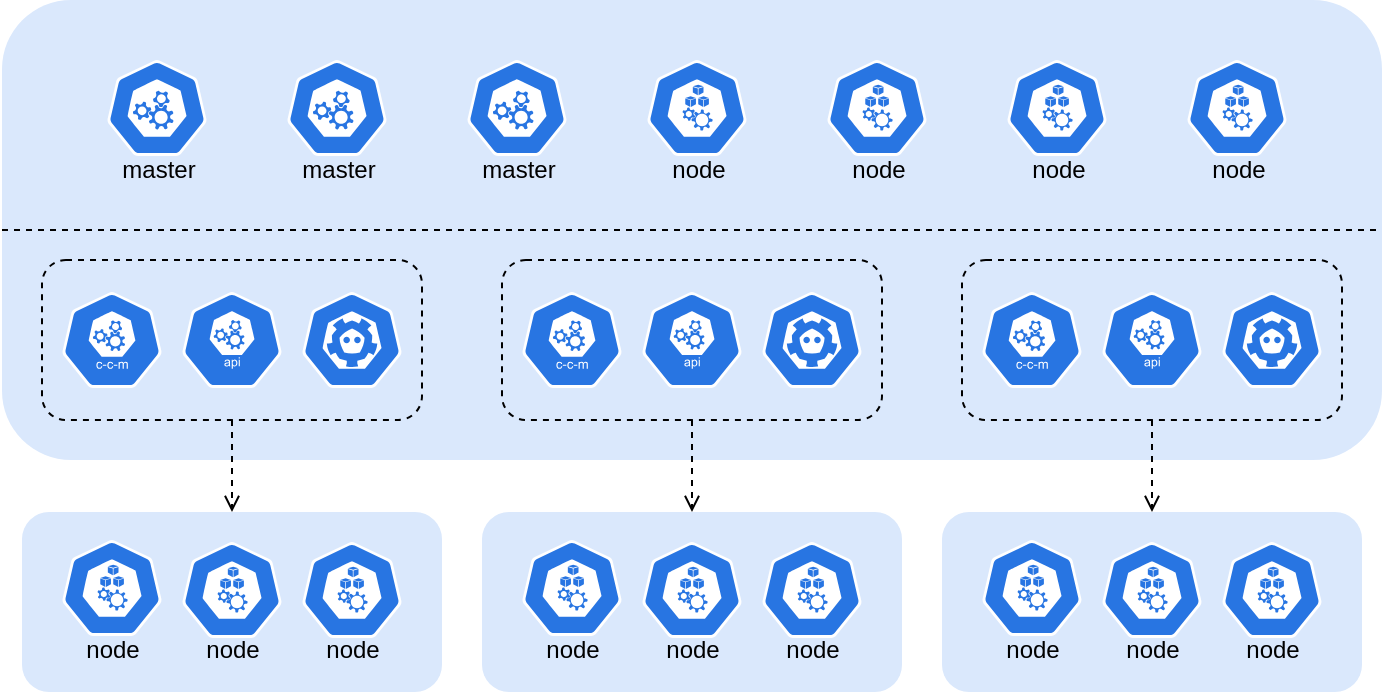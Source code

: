 <mxfile version="21.0.6" type="device" pages="2"><diagram name="第 1 页" id="hVSBee-_l82VN5Wk8eLR"><mxGraphModel dx="1434" dy="747" grid="1" gridSize="10" guides="1" tooltips="1" connect="1" arrows="1" fold="1" page="1" pageScale="1" pageWidth="827" pageHeight="1169" math="0" shadow="0"><root><mxCell id="0"/><mxCell id="1" parent="0"/><mxCell id="Z9snCiRx8MHuGDRS5mSC-1" value="" style="rounded=1;whiteSpace=wrap;html=1;fontSize=16;fillColor=#dae8fc;strokeColor=none;" vertex="1" parent="1"><mxGeometry x="130" y="160" width="690" height="230" as="geometry"/></mxCell><mxCell id="Z9snCiRx8MHuGDRS5mSC-2" value="" style="rounded=1;whiteSpace=wrap;html=1;fontSize=16;fillColor=#dae8fc;strokeColor=none;" vertex="1" parent="1"><mxGeometry x="140" y="416" width="210" height="90" as="geometry"/></mxCell><mxCell id="Z9snCiRx8MHuGDRS5mSC-3" value="" style="sketch=0;html=1;dashed=0;whitespace=wrap;fillColor=#2875E2;strokeColor=#ffffff;points=[[0.005,0.63,0],[0.1,0.2,0],[0.9,0.2,0],[0.5,0,0],[0.995,0.63,0],[0.72,0.99,0],[0.5,1,0],[0.28,0.99,0]];verticalLabelPosition=bottom;align=center;verticalAlign=top;shape=mxgraph.kubernetes.icon;prIcon=node" vertex="1" parent="1"><mxGeometry x="160" y="430" width="50" height="48" as="geometry"/></mxCell><mxCell id="Z9snCiRx8MHuGDRS5mSC-4" value="" style="sketch=0;html=1;dashed=0;whitespace=wrap;fillColor=#2875E2;strokeColor=#ffffff;points=[[0.005,0.63,0],[0.1,0.2,0],[0.9,0.2,0],[0.5,0,0],[0.995,0.63,0],[0.72,0.99,0],[0.5,1,0],[0.28,0.99,0]];verticalLabelPosition=bottom;align=center;verticalAlign=top;shape=mxgraph.kubernetes.icon;prIcon=node" vertex="1" parent="1"><mxGeometry x="220" y="431" width="50" height="48" as="geometry"/></mxCell><mxCell id="Z9snCiRx8MHuGDRS5mSC-5" value="" style="sketch=0;html=1;dashed=0;whitespace=wrap;fillColor=#2875E2;strokeColor=#ffffff;points=[[0.005,0.63,0],[0.1,0.2,0],[0.9,0.2,0],[0.5,0,0],[0.995,0.63,0],[0.72,0.99,0],[0.5,1,0],[0.28,0.99,0]];verticalLabelPosition=bottom;align=center;verticalAlign=top;shape=mxgraph.kubernetes.icon;prIcon=node" vertex="1" parent="1"><mxGeometry x="280" y="431" width="50" height="48" as="geometry"/></mxCell><mxCell id="Z9snCiRx8MHuGDRS5mSC-6" value="node" style="text;html=1;align=center;verticalAlign=middle;resizable=0;points=[];autosize=1;strokeColor=none;fillColor=none;" vertex="1" parent="1"><mxGeometry x="160" y="470" width="50" height="30" as="geometry"/></mxCell><mxCell id="Z9snCiRx8MHuGDRS5mSC-7" value="node" style="text;html=1;align=center;verticalAlign=middle;resizable=0;points=[];autosize=1;strokeColor=none;fillColor=none;" vertex="1" parent="1"><mxGeometry x="280" y="470" width="50" height="30" as="geometry"/></mxCell><mxCell id="Z9snCiRx8MHuGDRS5mSC-8" value="node" style="text;html=1;align=center;verticalAlign=middle;resizable=0;points=[];autosize=1;strokeColor=none;fillColor=none;" vertex="1" parent="1"><mxGeometry x="220" y="470" width="50" height="30" as="geometry"/></mxCell><mxCell id="Z9snCiRx8MHuGDRS5mSC-9" value="" style="rounded=1;whiteSpace=wrap;html=1;fontSize=16;fillColor=#dae8fc;strokeColor=none;" vertex="1" parent="1"><mxGeometry x="370" y="416" width="210" height="90" as="geometry"/></mxCell><mxCell id="Z9snCiRx8MHuGDRS5mSC-10" value="" style="sketch=0;html=1;dashed=0;whitespace=wrap;fillColor=#2875E2;strokeColor=#ffffff;points=[[0.005,0.63,0],[0.1,0.2,0],[0.9,0.2,0],[0.5,0,0],[0.995,0.63,0],[0.72,0.99,0],[0.5,1,0],[0.28,0.99,0]];verticalLabelPosition=bottom;align=center;verticalAlign=top;shape=mxgraph.kubernetes.icon;prIcon=node" vertex="1" parent="1"><mxGeometry x="390" y="430" width="50" height="48" as="geometry"/></mxCell><mxCell id="Z9snCiRx8MHuGDRS5mSC-11" value="" style="sketch=0;html=1;dashed=0;whitespace=wrap;fillColor=#2875E2;strokeColor=#ffffff;points=[[0.005,0.63,0],[0.1,0.2,0],[0.9,0.2,0],[0.5,0,0],[0.995,0.63,0],[0.72,0.99,0],[0.5,1,0],[0.28,0.99,0]];verticalLabelPosition=bottom;align=center;verticalAlign=top;shape=mxgraph.kubernetes.icon;prIcon=node" vertex="1" parent="1"><mxGeometry x="450" y="431" width="50" height="48" as="geometry"/></mxCell><mxCell id="Z9snCiRx8MHuGDRS5mSC-12" value="" style="sketch=0;html=1;dashed=0;whitespace=wrap;fillColor=#2875E2;strokeColor=#ffffff;points=[[0.005,0.63,0],[0.1,0.2,0],[0.9,0.2,0],[0.5,0,0],[0.995,0.63,0],[0.72,0.99,0],[0.5,1,0],[0.28,0.99,0]];verticalLabelPosition=bottom;align=center;verticalAlign=top;shape=mxgraph.kubernetes.icon;prIcon=node" vertex="1" parent="1"><mxGeometry x="510" y="431" width="50" height="48" as="geometry"/></mxCell><mxCell id="Z9snCiRx8MHuGDRS5mSC-13" value="node" style="text;html=1;align=center;verticalAlign=middle;resizable=0;points=[];autosize=1;strokeColor=none;fillColor=none;" vertex="1" parent="1"><mxGeometry x="390" y="470" width="50" height="30" as="geometry"/></mxCell><mxCell id="Z9snCiRx8MHuGDRS5mSC-14" value="node" style="text;html=1;align=center;verticalAlign=middle;resizable=0;points=[];autosize=1;strokeColor=none;fillColor=none;" vertex="1" parent="1"><mxGeometry x="510" y="470" width="50" height="30" as="geometry"/></mxCell><mxCell id="Z9snCiRx8MHuGDRS5mSC-15" value="node" style="text;html=1;align=center;verticalAlign=middle;resizable=0;points=[];autosize=1;strokeColor=none;fillColor=none;" vertex="1" parent="1"><mxGeometry x="450" y="470" width="50" height="30" as="geometry"/></mxCell><mxCell id="Z9snCiRx8MHuGDRS5mSC-16" value="" style="rounded=1;whiteSpace=wrap;html=1;fontSize=16;fillColor=#dae8fc;strokeColor=none;" vertex="1" parent="1"><mxGeometry x="600" y="416" width="210" height="90" as="geometry"/></mxCell><mxCell id="Z9snCiRx8MHuGDRS5mSC-17" value="" style="sketch=0;html=1;dashed=0;whitespace=wrap;fillColor=#2875E2;strokeColor=#ffffff;points=[[0.005,0.63,0],[0.1,0.2,0],[0.9,0.2,0],[0.5,0,0],[0.995,0.63,0],[0.72,0.99,0],[0.5,1,0],[0.28,0.99,0]];verticalLabelPosition=bottom;align=center;verticalAlign=top;shape=mxgraph.kubernetes.icon;prIcon=node" vertex="1" parent="1"><mxGeometry x="620" y="430" width="50" height="48" as="geometry"/></mxCell><mxCell id="Z9snCiRx8MHuGDRS5mSC-18" value="" style="sketch=0;html=1;dashed=0;whitespace=wrap;fillColor=#2875E2;strokeColor=#ffffff;points=[[0.005,0.63,0],[0.1,0.2,0],[0.9,0.2,0],[0.5,0,0],[0.995,0.63,0],[0.72,0.99,0],[0.5,1,0],[0.28,0.99,0]];verticalLabelPosition=bottom;align=center;verticalAlign=top;shape=mxgraph.kubernetes.icon;prIcon=node" vertex="1" parent="1"><mxGeometry x="680" y="431" width="50" height="48" as="geometry"/></mxCell><mxCell id="Z9snCiRx8MHuGDRS5mSC-19" value="" style="sketch=0;html=1;dashed=0;whitespace=wrap;fillColor=#2875E2;strokeColor=#ffffff;points=[[0.005,0.63,0],[0.1,0.2,0],[0.9,0.2,0],[0.5,0,0],[0.995,0.63,0],[0.72,0.99,0],[0.5,1,0],[0.28,0.99,0]];verticalLabelPosition=bottom;align=center;verticalAlign=top;shape=mxgraph.kubernetes.icon;prIcon=node" vertex="1" parent="1"><mxGeometry x="740" y="431" width="50" height="48" as="geometry"/></mxCell><mxCell id="Z9snCiRx8MHuGDRS5mSC-20" value="node" style="text;html=1;align=center;verticalAlign=middle;resizable=0;points=[];autosize=1;strokeColor=none;fillColor=none;" vertex="1" parent="1"><mxGeometry x="620" y="470" width="50" height="30" as="geometry"/></mxCell><mxCell id="Z9snCiRx8MHuGDRS5mSC-21" value="node" style="text;html=1;align=center;verticalAlign=middle;resizable=0;points=[];autosize=1;strokeColor=none;fillColor=none;" vertex="1" parent="1"><mxGeometry x="740" y="470" width="50" height="30" as="geometry"/></mxCell><mxCell id="Z9snCiRx8MHuGDRS5mSC-22" value="node" style="text;html=1;align=center;verticalAlign=middle;resizable=0;points=[];autosize=1;strokeColor=none;fillColor=none;" vertex="1" parent="1"><mxGeometry x="680" y="470" width="50" height="30" as="geometry"/></mxCell><mxCell id="Z9snCiRx8MHuGDRS5mSC-23" value="" style="sketch=0;html=1;dashed=0;whitespace=wrap;fillColor=#2875E2;strokeColor=#ffffff;points=[[0.005,0.63,0],[0.1,0.2,0],[0.9,0.2,0],[0.5,0,0],[0.995,0.63,0],[0.72,0.99,0],[0.5,1,0],[0.28,0.99,0]];verticalLabelPosition=bottom;align=center;verticalAlign=top;shape=mxgraph.kubernetes.icon;prIcon=api" vertex="1" parent="1"><mxGeometry x="220" y="306" width="50" height="48" as="geometry"/></mxCell><mxCell id="Z9snCiRx8MHuGDRS5mSC-24" value="" style="sketch=0;html=1;dashed=0;whitespace=wrap;fillColor=#2875E2;strokeColor=#ffffff;points=[[0.005,0.63,0],[0.1,0.2,0],[0.9,0.2,0],[0.5,0,0],[0.995,0.63,0],[0.72,0.99,0],[0.5,1,0],[0.28,0.99,0]];verticalLabelPosition=bottom;align=center;verticalAlign=top;shape=mxgraph.kubernetes.icon;prIcon=c_c_m" vertex="1" parent="1"><mxGeometry x="160" y="306" width="50" height="48" as="geometry"/></mxCell><mxCell id="Z9snCiRx8MHuGDRS5mSC-25" value="" style="sketch=0;html=1;dashed=0;whitespace=wrap;fillColor=#2875E2;strokeColor=#ffffff;points=[[0.005,0.63,0],[0.1,0.2,0],[0.9,0.2,0],[0.5,0,0],[0.995,0.63,0],[0.72,0.99,0],[0.5,1,0],[0.28,0.99,0]];verticalLabelPosition=bottom;align=center;verticalAlign=top;shape=mxgraph.kubernetes.icon;prIcon=etcd" vertex="1" parent="1"><mxGeometry x="280" y="306" width="50" height="48" as="geometry"/></mxCell><mxCell id="Z9snCiRx8MHuGDRS5mSC-50" style="edgeStyle=orthogonalEdgeStyle;rounded=0;orthogonalLoop=1;jettySize=auto;html=1;exitX=0.5;exitY=1;exitDx=0;exitDy=0;entryX=0.5;entryY=0;entryDx=0;entryDy=0;strokeColor=none;dashed=1;endArrow=open;endFill=0;" edge="1" parent="1" source="Z9snCiRx8MHuGDRS5mSC-26" target="Z9snCiRx8MHuGDRS5mSC-2"><mxGeometry relative="1" as="geometry"/></mxCell><mxCell id="Z9snCiRx8MHuGDRS5mSC-51" style="edgeStyle=orthogonalEdgeStyle;rounded=0;orthogonalLoop=1;jettySize=auto;html=1;exitX=0.5;exitY=1;exitDx=0;exitDy=0;entryX=0.5;entryY=0;entryDx=0;entryDy=0;dashed=1;endArrow=open;endFill=0;" edge="1" parent="1" source="Z9snCiRx8MHuGDRS5mSC-26" target="Z9snCiRx8MHuGDRS5mSC-2"><mxGeometry relative="1" as="geometry"/></mxCell><mxCell id="Z9snCiRx8MHuGDRS5mSC-26" value="" style="rounded=1;whiteSpace=wrap;html=1;fontSize=16;dashed=1;fillColor=none;" vertex="1" parent="1"><mxGeometry x="150" y="290" width="190" height="80" as="geometry"/></mxCell><mxCell id="Z9snCiRx8MHuGDRS5mSC-27" value="" style="sketch=0;html=1;dashed=0;whitespace=wrap;fillColor=#2875E2;strokeColor=#ffffff;points=[[0.005,0.63,0],[0.1,0.2,0],[0.9,0.2,0],[0.5,0,0],[0.995,0.63,0],[0.72,0.99,0],[0.5,1,0],[0.28,0.99,0]];verticalLabelPosition=bottom;align=center;verticalAlign=top;shape=mxgraph.kubernetes.icon;prIcon=api" vertex="1" parent="1"><mxGeometry x="450" y="306" width="50" height="48" as="geometry"/></mxCell><mxCell id="Z9snCiRx8MHuGDRS5mSC-28" value="" style="sketch=0;html=1;dashed=0;whitespace=wrap;fillColor=#2875E2;strokeColor=#ffffff;points=[[0.005,0.63,0],[0.1,0.2,0],[0.9,0.2,0],[0.5,0,0],[0.995,0.63,0],[0.72,0.99,0],[0.5,1,0],[0.28,0.99,0]];verticalLabelPosition=bottom;align=center;verticalAlign=top;shape=mxgraph.kubernetes.icon;prIcon=c_c_m" vertex="1" parent="1"><mxGeometry x="390" y="306" width="50" height="48" as="geometry"/></mxCell><mxCell id="Z9snCiRx8MHuGDRS5mSC-29" value="" style="sketch=0;html=1;dashed=0;whitespace=wrap;fillColor=#2875E2;strokeColor=#ffffff;points=[[0.005,0.63,0],[0.1,0.2,0],[0.9,0.2,0],[0.5,0,0],[0.995,0.63,0],[0.72,0.99,0],[0.5,1,0],[0.28,0.99,0]];verticalLabelPosition=bottom;align=center;verticalAlign=top;shape=mxgraph.kubernetes.icon;prIcon=etcd" vertex="1" parent="1"><mxGeometry x="510" y="306" width="50" height="48" as="geometry"/></mxCell><mxCell id="Z9snCiRx8MHuGDRS5mSC-52" style="edgeStyle=orthogonalEdgeStyle;rounded=0;orthogonalLoop=1;jettySize=auto;html=1;exitX=0.5;exitY=1;exitDx=0;exitDy=0;entryX=0.5;entryY=0;entryDx=0;entryDy=0;dashed=1;endArrow=open;endFill=0;" edge="1" parent="1" source="Z9snCiRx8MHuGDRS5mSC-30" target="Z9snCiRx8MHuGDRS5mSC-9"><mxGeometry relative="1" as="geometry"/></mxCell><mxCell id="Z9snCiRx8MHuGDRS5mSC-30" value="" style="rounded=1;whiteSpace=wrap;html=1;fontSize=16;dashed=1;fillColor=none;" vertex="1" parent="1"><mxGeometry x="380" y="290" width="190" height="80" as="geometry"/></mxCell><mxCell id="Z9snCiRx8MHuGDRS5mSC-31" value="" style="sketch=0;html=1;dashed=0;whitespace=wrap;fillColor=#2875E2;strokeColor=#ffffff;points=[[0.005,0.63,0],[0.1,0.2,0],[0.9,0.2,0],[0.5,0,0],[0.995,0.63,0],[0.72,0.99,0],[0.5,1,0],[0.28,0.99,0]];verticalLabelPosition=bottom;align=center;verticalAlign=top;shape=mxgraph.kubernetes.icon;prIcon=api" vertex="1" parent="1"><mxGeometry x="680" y="306" width="50" height="48" as="geometry"/></mxCell><mxCell id="Z9snCiRx8MHuGDRS5mSC-32" value="" style="sketch=0;html=1;dashed=0;whitespace=wrap;fillColor=#2875E2;strokeColor=#ffffff;points=[[0.005,0.63,0],[0.1,0.2,0],[0.9,0.2,0],[0.5,0,0],[0.995,0.63,0],[0.72,0.99,0],[0.5,1,0],[0.28,0.99,0]];verticalLabelPosition=bottom;align=center;verticalAlign=top;shape=mxgraph.kubernetes.icon;prIcon=c_c_m" vertex="1" parent="1"><mxGeometry x="620" y="306" width="50" height="48" as="geometry"/></mxCell><mxCell id="Z9snCiRx8MHuGDRS5mSC-33" value="" style="sketch=0;html=1;dashed=0;whitespace=wrap;fillColor=#2875E2;strokeColor=#ffffff;points=[[0.005,0.63,0],[0.1,0.2,0],[0.9,0.2,0],[0.5,0,0],[0.995,0.63,0],[0.72,0.99,0],[0.5,1,0],[0.28,0.99,0]];verticalLabelPosition=bottom;align=center;verticalAlign=top;shape=mxgraph.kubernetes.icon;prIcon=etcd" vertex="1" parent="1"><mxGeometry x="740" y="306" width="50" height="48" as="geometry"/></mxCell><mxCell id="Z9snCiRx8MHuGDRS5mSC-53" style="edgeStyle=orthogonalEdgeStyle;rounded=0;orthogonalLoop=1;jettySize=auto;html=1;exitX=0.5;exitY=1;exitDx=0;exitDy=0;entryX=0.5;entryY=0;entryDx=0;entryDy=0;dashed=1;endArrow=open;endFill=0;" edge="1" parent="1" source="Z9snCiRx8MHuGDRS5mSC-34" target="Z9snCiRx8MHuGDRS5mSC-16"><mxGeometry relative="1" as="geometry"/></mxCell><mxCell id="Z9snCiRx8MHuGDRS5mSC-34" value="" style="rounded=1;whiteSpace=wrap;html=1;fontSize=16;dashed=1;fillColor=none;" vertex="1" parent="1"><mxGeometry x="610" y="290" width="190" height="80" as="geometry"/></mxCell><mxCell id="Z9snCiRx8MHuGDRS5mSC-35" value="" style="endArrow=none;dashed=1;html=1;rounded=0;exitX=0;exitY=0.5;exitDx=0;exitDy=0;entryX=1;entryY=0.5;entryDx=0;entryDy=0;" edge="1" parent="1" source="Z9snCiRx8MHuGDRS5mSC-1" target="Z9snCiRx8MHuGDRS5mSC-1"><mxGeometry width="50" height="50" relative="1" as="geometry"><mxPoint x="390" y="440" as="sourcePoint"/><mxPoint x="440" y="390" as="targetPoint"/></mxGeometry></mxCell><mxCell id="Z9snCiRx8MHuGDRS5mSC-36" value="" style="sketch=0;html=1;dashed=0;whitespace=wrap;fillColor=#2875E2;strokeColor=#ffffff;points=[[0.005,0.63,0],[0.1,0.2,0],[0.9,0.2,0],[0.5,0,0],[0.995,0.63,0],[0.72,0.99,0],[0.5,1,0],[0.28,0.99,0]];verticalLabelPosition=bottom;align=center;verticalAlign=top;shape=mxgraph.kubernetes.icon;prIcon=master" vertex="1" parent="1"><mxGeometry x="272.5" y="190" width="50" height="48" as="geometry"/></mxCell><mxCell id="Z9snCiRx8MHuGDRS5mSC-37" value="" style="sketch=0;html=1;dashed=0;whitespace=wrap;fillColor=#2875E2;strokeColor=#ffffff;points=[[0.005,0.63,0],[0.1,0.2,0],[0.9,0.2,0],[0.5,0,0],[0.995,0.63,0],[0.72,0.99,0],[0.5,1,0],[0.28,0.99,0]];verticalLabelPosition=bottom;align=center;verticalAlign=top;shape=mxgraph.kubernetes.icon;prIcon=master" vertex="1" parent="1"><mxGeometry x="182.5" y="190" width="50" height="48" as="geometry"/></mxCell><mxCell id="Z9snCiRx8MHuGDRS5mSC-38" value="" style="sketch=0;html=1;dashed=0;whitespace=wrap;fillColor=#2875E2;strokeColor=#ffffff;points=[[0.005,0.63,0],[0.1,0.2,0],[0.9,0.2,0],[0.5,0,0],[0.995,0.63,0],[0.72,0.99,0],[0.5,1,0],[0.28,0.99,0]];verticalLabelPosition=bottom;align=center;verticalAlign=top;shape=mxgraph.kubernetes.icon;prIcon=master" vertex="1" parent="1"><mxGeometry x="362.5" y="190" width="50" height="48" as="geometry"/></mxCell><mxCell id="Z9snCiRx8MHuGDRS5mSC-39" value="" style="sketch=0;html=1;dashed=0;whitespace=wrap;fillColor=#2875E2;strokeColor=#ffffff;points=[[0.005,0.63,0],[0.1,0.2,0],[0.9,0.2,0],[0.5,0,0],[0.995,0.63,0],[0.72,0.99,0],[0.5,1,0],[0.28,0.99,0]];verticalLabelPosition=bottom;align=center;verticalAlign=top;shape=mxgraph.kubernetes.icon;prIcon=node" vertex="1" parent="1"><mxGeometry x="452.5" y="190" width="50" height="48" as="geometry"/></mxCell><mxCell id="Z9snCiRx8MHuGDRS5mSC-40" value="" style="sketch=0;html=1;dashed=0;whitespace=wrap;fillColor=#2875E2;strokeColor=#ffffff;points=[[0.005,0.63,0],[0.1,0.2,0],[0.9,0.2,0],[0.5,0,0],[0.995,0.63,0],[0.72,0.99,0],[0.5,1,0],[0.28,0.99,0]];verticalLabelPosition=bottom;align=center;verticalAlign=top;shape=mxgraph.kubernetes.icon;prIcon=node" vertex="1" parent="1"><mxGeometry x="542.5" y="190" width="50" height="48" as="geometry"/></mxCell><mxCell id="Z9snCiRx8MHuGDRS5mSC-41" value="" style="sketch=0;html=1;dashed=0;whitespace=wrap;fillColor=#2875E2;strokeColor=#ffffff;points=[[0.005,0.63,0],[0.1,0.2,0],[0.9,0.2,0],[0.5,0,0],[0.995,0.63,0],[0.72,0.99,0],[0.5,1,0],[0.28,0.99,0]];verticalLabelPosition=bottom;align=center;verticalAlign=top;shape=mxgraph.kubernetes.icon;prIcon=node" vertex="1" parent="1"><mxGeometry x="632.5" y="190" width="50" height="48" as="geometry"/></mxCell><mxCell id="Z9snCiRx8MHuGDRS5mSC-42" value="" style="sketch=0;html=1;dashed=0;whitespace=wrap;fillColor=#2875E2;strokeColor=#ffffff;points=[[0.005,0.63,0],[0.1,0.2,0],[0.9,0.2,0],[0.5,0,0],[0.995,0.63,0],[0.72,0.99,0],[0.5,1,0],[0.28,0.99,0]];verticalLabelPosition=bottom;align=center;verticalAlign=top;shape=mxgraph.kubernetes.icon;prIcon=node" vertex="1" parent="1"><mxGeometry x="722.5" y="190" width="50" height="48" as="geometry"/></mxCell><mxCell id="Z9snCiRx8MHuGDRS5mSC-43" value="master" style="text;html=1;align=center;verticalAlign=middle;resizable=0;points=[];autosize=1;strokeColor=none;fillColor=none;" vertex="1" parent="1"><mxGeometry x="177.5" y="230" width="60" height="30" as="geometry"/></mxCell><mxCell id="Z9snCiRx8MHuGDRS5mSC-44" value="master" style="text;html=1;align=center;verticalAlign=middle;resizable=0;points=[];autosize=1;strokeColor=none;fillColor=none;" vertex="1" parent="1"><mxGeometry x="267.5" y="230" width="60" height="30" as="geometry"/></mxCell><mxCell id="Z9snCiRx8MHuGDRS5mSC-45" value="master" style="text;html=1;align=center;verticalAlign=middle;resizable=0;points=[];autosize=1;strokeColor=none;fillColor=none;" vertex="1" parent="1"><mxGeometry x="357.5" y="230" width="60" height="30" as="geometry"/></mxCell><mxCell id="Z9snCiRx8MHuGDRS5mSC-46" value="node" style="text;html=1;align=center;verticalAlign=middle;resizable=0;points=[];autosize=1;strokeColor=none;fillColor=none;" vertex="1" parent="1"><mxGeometry x="452.5" y="230" width="50" height="30" as="geometry"/></mxCell><mxCell id="Z9snCiRx8MHuGDRS5mSC-47" value="node" style="text;html=1;align=center;verticalAlign=middle;resizable=0;points=[];autosize=1;strokeColor=none;fillColor=none;" vertex="1" parent="1"><mxGeometry x="542.5" y="230" width="50" height="30" as="geometry"/></mxCell><mxCell id="Z9snCiRx8MHuGDRS5mSC-48" value="node" style="text;html=1;align=center;verticalAlign=middle;resizable=0;points=[];autosize=1;strokeColor=none;fillColor=none;" vertex="1" parent="1"><mxGeometry x="632.5" y="230" width="50" height="30" as="geometry"/></mxCell><mxCell id="Z9snCiRx8MHuGDRS5mSC-49" value="node" style="text;html=1;align=center;verticalAlign=middle;resizable=0;points=[];autosize=1;strokeColor=none;fillColor=none;" vertex="1" parent="1"><mxGeometry x="722.5" y="230" width="50" height="30" as="geometry"/></mxCell></root></mxGraphModel></diagram><diagram id="pnyfKaEmexS45pNv-6if" name="第 2 页"><mxGraphModel dx="1434" dy="747" grid="1" gridSize="10" guides="1" tooltips="1" connect="1" arrows="1" fold="1" page="1" pageScale="1" pageWidth="827" pageHeight="1169" math="0" shadow="0"><root><mxCell id="0"/><mxCell id="1" parent="0"/></root></mxGraphModel></diagram></mxfile>